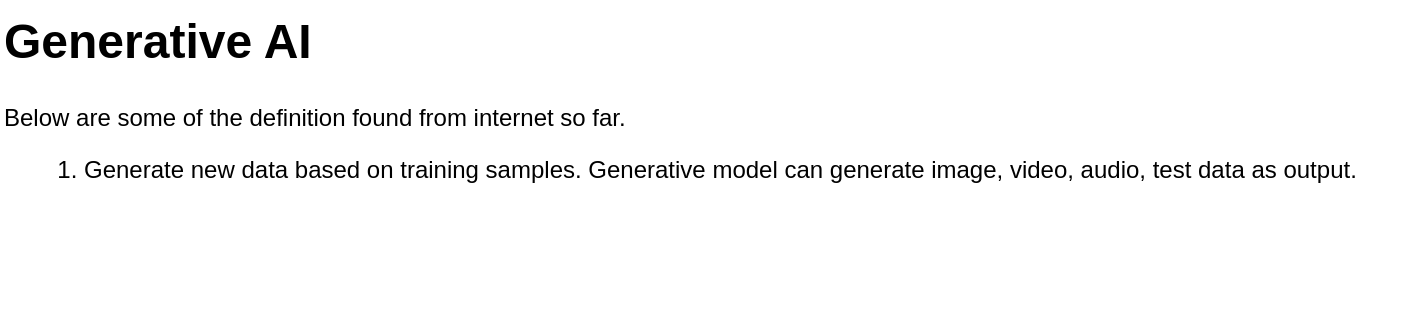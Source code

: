 <mxfile version="26.0.14">
  <diagram name="Page-1" id="EEgexHGbZ7TFaEmRHxWe">
    <mxGraphModel dx="1026" dy="684" grid="1" gridSize="10" guides="1" tooltips="1" connect="1" arrows="1" fold="1" page="1" pageScale="1" pageWidth="827" pageHeight="1169" math="0" shadow="0">
      <root>
        <mxCell id="0" />
        <mxCell id="1" parent="0" />
        <mxCell id="hzldOnX106d3bWHdFhdb-1" value="&lt;h1 style=&quot;margin-top: 0px;&quot;&gt;Generative AI&lt;/h1&gt;&lt;div&gt;Below are some of the definition found from internet so far.&lt;/div&gt;&lt;p&gt;&lt;/p&gt;&lt;ol&gt;&lt;li&gt;Generate new data based on training samples. Generative model can generate image, video, audio, test data as output.&lt;/li&gt;&lt;/ol&gt;&lt;p&gt;&lt;/p&gt;" style="text;html=1;whiteSpace=wrap;overflow=hidden;rounded=0;" vertex="1" parent="1">
          <mxGeometry x="50" y="40" width="710" height="160" as="geometry" />
        </mxCell>
      </root>
    </mxGraphModel>
  </diagram>
</mxfile>

